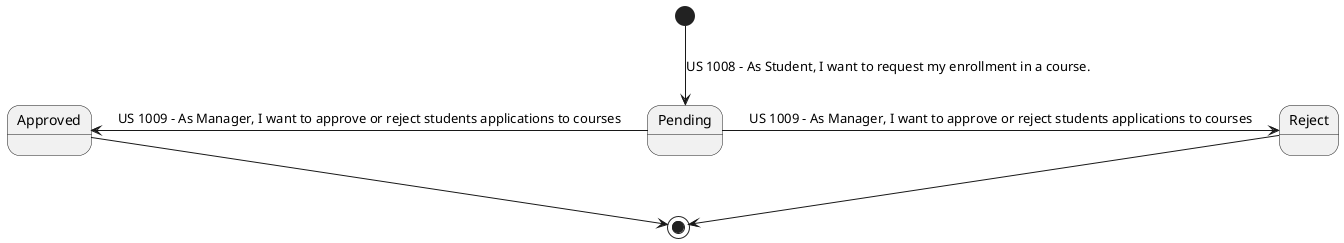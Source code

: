 @startuml
'https://plantuml.com/state-diagram

[*] --> Pending : US 1008 - As Student, I want to request my enrollment in a course.

Pending -left-> Approved : US 1009 - As Manager, I want to approve or reject students applications to courses
Pending -right-> Reject : US 1009 - As Manager, I want to approve or reject students applications to courses

Reject --> [*]
Approved --> [*]

@enduml